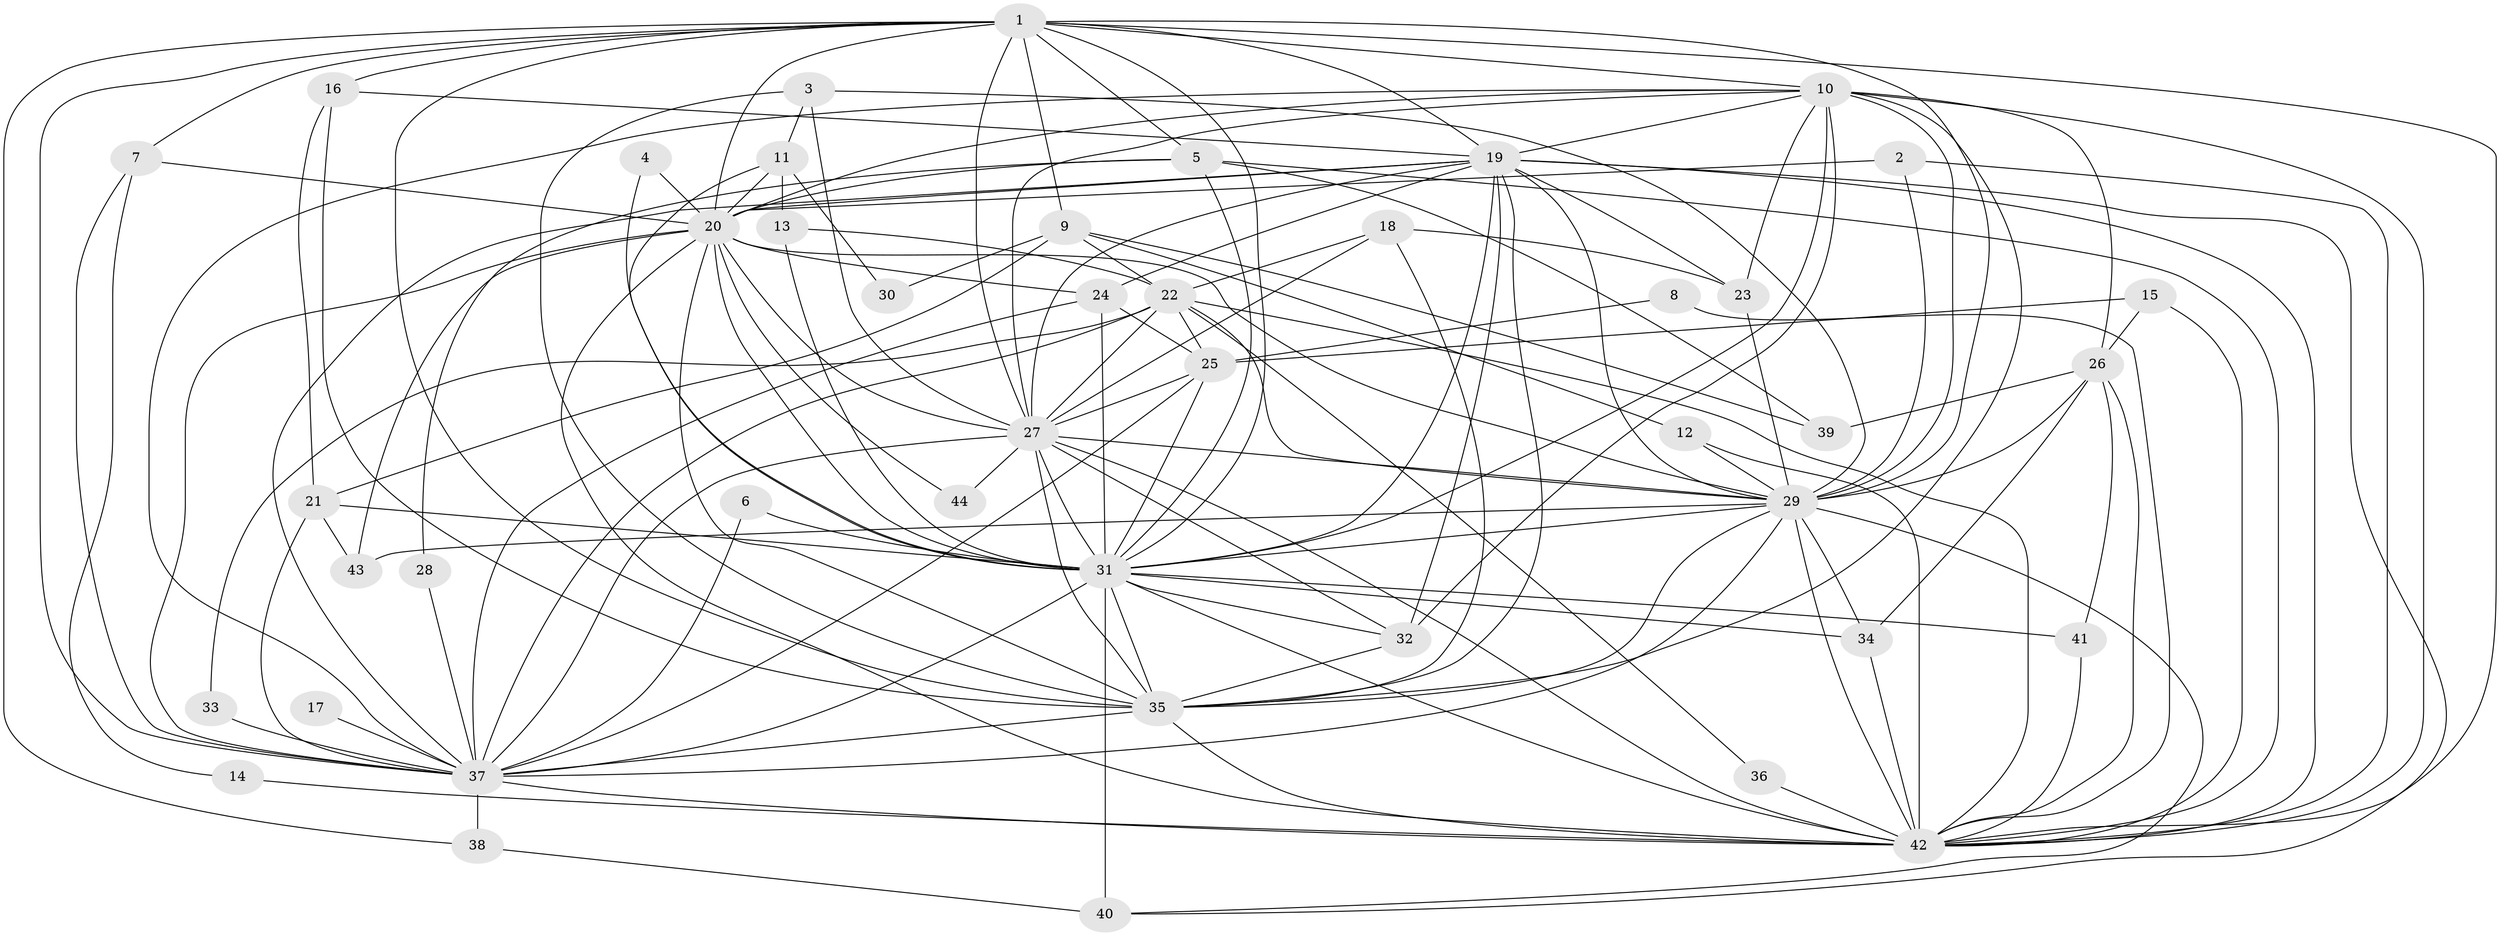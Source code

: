 // original degree distribution, {14: 0.04597701149425287, 15: 0.011494252873563218, 17: 0.011494252873563218, 23: 0.011494252873563218, 20: 0.011494252873563218, 24: 0.011494252873563218, 21: 0.011494252873563218, 3: 0.21839080459770116, 4: 0.11494252873563218, 8: 0.011494252873563218, 6: 0.022988505747126436, 2: 0.45977011494252873, 5: 0.05747126436781609}
// Generated by graph-tools (version 1.1) at 2025/49/03/09/25 03:49:34]
// undirected, 44 vertices, 145 edges
graph export_dot {
graph [start="1"]
  node [color=gray90,style=filled];
  1;
  2;
  3;
  4;
  5;
  6;
  7;
  8;
  9;
  10;
  11;
  12;
  13;
  14;
  15;
  16;
  17;
  18;
  19;
  20;
  21;
  22;
  23;
  24;
  25;
  26;
  27;
  28;
  29;
  30;
  31;
  32;
  33;
  34;
  35;
  36;
  37;
  38;
  39;
  40;
  41;
  42;
  43;
  44;
  1 -- 5 [weight=1.0];
  1 -- 7 [weight=1.0];
  1 -- 9 [weight=1.0];
  1 -- 10 [weight=1.0];
  1 -- 16 [weight=1.0];
  1 -- 19 [weight=1.0];
  1 -- 20 [weight=1.0];
  1 -- 27 [weight=1.0];
  1 -- 29 [weight=1.0];
  1 -- 31 [weight=1.0];
  1 -- 35 [weight=1.0];
  1 -- 37 [weight=1.0];
  1 -- 38 [weight=1.0];
  1 -- 42 [weight=1.0];
  2 -- 20 [weight=1.0];
  2 -- 29 [weight=1.0];
  2 -- 42 [weight=1.0];
  3 -- 11 [weight=1.0];
  3 -- 27 [weight=1.0];
  3 -- 29 [weight=1.0];
  3 -- 35 [weight=1.0];
  4 -- 20 [weight=1.0];
  4 -- 31 [weight=1.0];
  5 -- 20 [weight=1.0];
  5 -- 28 [weight=1.0];
  5 -- 31 [weight=1.0];
  5 -- 39 [weight=1.0];
  5 -- 42 [weight=1.0];
  6 -- 31 [weight=1.0];
  6 -- 37 [weight=1.0];
  7 -- 14 [weight=1.0];
  7 -- 20 [weight=1.0];
  7 -- 37 [weight=1.0];
  8 -- 25 [weight=1.0];
  8 -- 42 [weight=1.0];
  9 -- 12 [weight=1.0];
  9 -- 21 [weight=1.0];
  9 -- 22 [weight=1.0];
  9 -- 30 [weight=1.0];
  9 -- 39 [weight=1.0];
  10 -- 19 [weight=1.0];
  10 -- 20 [weight=1.0];
  10 -- 23 [weight=1.0];
  10 -- 26 [weight=1.0];
  10 -- 27 [weight=1.0];
  10 -- 29 [weight=2.0];
  10 -- 31 [weight=1.0];
  10 -- 32 [weight=2.0];
  10 -- 35 [weight=1.0];
  10 -- 37 [weight=1.0];
  10 -- 42 [weight=1.0];
  11 -- 13 [weight=1.0];
  11 -- 20 [weight=1.0];
  11 -- 30 [weight=1.0];
  11 -- 31 [weight=1.0];
  12 -- 29 [weight=1.0];
  12 -- 42 [weight=2.0];
  13 -- 22 [weight=1.0];
  13 -- 31 [weight=1.0];
  14 -- 42 [weight=1.0];
  15 -- 25 [weight=1.0];
  15 -- 26 [weight=1.0];
  15 -- 42 [weight=1.0];
  16 -- 19 [weight=1.0];
  16 -- 21 [weight=1.0];
  16 -- 35 [weight=1.0];
  17 -- 37 [weight=1.0];
  18 -- 22 [weight=2.0];
  18 -- 23 [weight=1.0];
  18 -- 27 [weight=1.0];
  18 -- 35 [weight=1.0];
  19 -- 20 [weight=1.0];
  19 -- 23 [weight=1.0];
  19 -- 24 [weight=1.0];
  19 -- 27 [weight=1.0];
  19 -- 29 [weight=1.0];
  19 -- 31 [weight=1.0];
  19 -- 32 [weight=1.0];
  19 -- 35 [weight=1.0];
  19 -- 37 [weight=1.0];
  19 -- 40 [weight=1.0];
  19 -- 42 [weight=1.0];
  20 -- 24 [weight=1.0];
  20 -- 27 [weight=1.0];
  20 -- 29 [weight=1.0];
  20 -- 31 [weight=1.0];
  20 -- 35 [weight=1.0];
  20 -- 37 [weight=1.0];
  20 -- 42 [weight=1.0];
  20 -- 43 [weight=1.0];
  20 -- 44 [weight=1.0];
  21 -- 31 [weight=1.0];
  21 -- 37 [weight=1.0];
  21 -- 43 [weight=1.0];
  22 -- 25 [weight=1.0];
  22 -- 27 [weight=1.0];
  22 -- 29 [weight=1.0];
  22 -- 33 [weight=1.0];
  22 -- 36 [weight=1.0];
  22 -- 37 [weight=1.0];
  22 -- 42 [weight=1.0];
  23 -- 29 [weight=1.0];
  24 -- 25 [weight=1.0];
  24 -- 31 [weight=2.0];
  24 -- 37 [weight=1.0];
  25 -- 27 [weight=1.0];
  25 -- 31 [weight=1.0];
  25 -- 37 [weight=1.0];
  26 -- 29 [weight=1.0];
  26 -- 34 [weight=1.0];
  26 -- 39 [weight=1.0];
  26 -- 41 [weight=1.0];
  26 -- 42 [weight=1.0];
  27 -- 29 [weight=1.0];
  27 -- 31 [weight=1.0];
  27 -- 32 [weight=1.0];
  27 -- 35 [weight=1.0];
  27 -- 37 [weight=1.0];
  27 -- 42 [weight=1.0];
  27 -- 44 [weight=1.0];
  28 -- 37 [weight=1.0];
  29 -- 31 [weight=1.0];
  29 -- 34 [weight=1.0];
  29 -- 35 [weight=1.0];
  29 -- 37 [weight=1.0];
  29 -- 40 [weight=1.0];
  29 -- 42 [weight=2.0];
  29 -- 43 [weight=1.0];
  31 -- 32 [weight=1.0];
  31 -- 34 [weight=1.0];
  31 -- 35 [weight=1.0];
  31 -- 37 [weight=1.0];
  31 -- 40 [weight=3.0];
  31 -- 41 [weight=1.0];
  31 -- 42 [weight=1.0];
  32 -- 35 [weight=1.0];
  33 -- 37 [weight=1.0];
  34 -- 42 [weight=1.0];
  35 -- 37 [weight=2.0];
  35 -- 42 [weight=1.0];
  36 -- 42 [weight=1.0];
  37 -- 38 [weight=1.0];
  37 -- 42 [weight=1.0];
  38 -- 40 [weight=1.0];
  41 -- 42 [weight=1.0];
}
